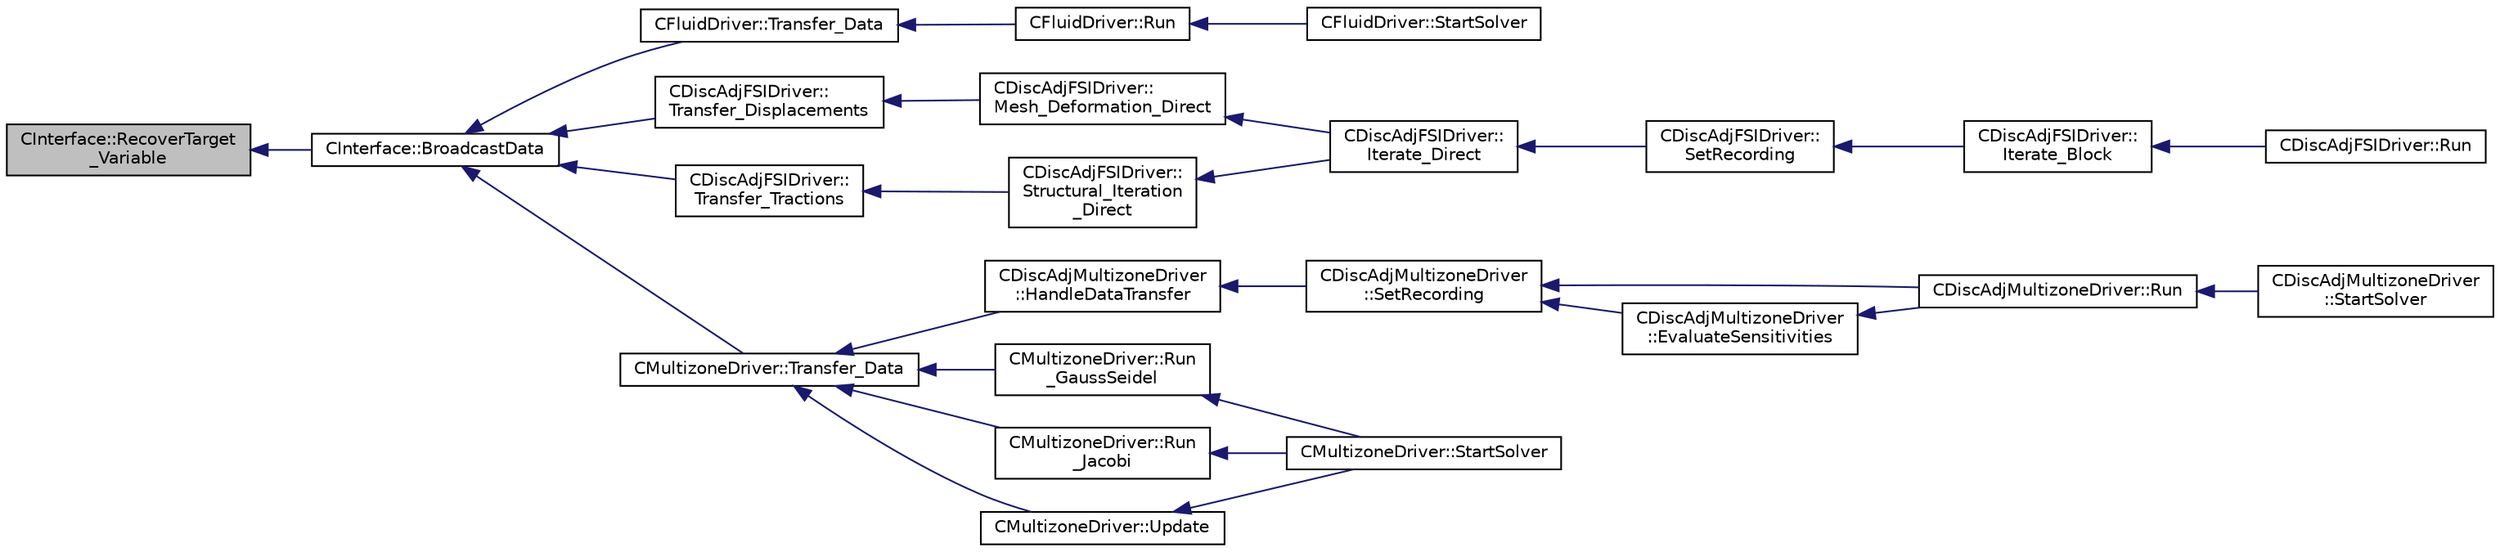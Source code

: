 digraph "CInterface::RecoverTarget_Variable"
{
  edge [fontname="Helvetica",fontsize="10",labelfontname="Helvetica",labelfontsize="10"];
  node [fontname="Helvetica",fontsize="10",shape=record];
  rankdir="LR";
  Node164 [label="CInterface::RecoverTarget\l_Variable",height=0.2,width=0.4,color="black", fillcolor="grey75", style="filled", fontcolor="black"];
  Node164 -> Node165 [dir="back",color="midnightblue",fontsize="10",style="solid",fontname="Helvetica"];
  Node165 [label="CInterface::BroadcastData",height=0.2,width=0.4,color="black", fillcolor="white", style="filled",URL="$class_c_interface.html#a2e2f60d93a4041c60235926b55d0ba5c",tooltip="Interpolate data and broadcast it into all processors, for nonmatching meshes. "];
  Node165 -> Node166 [dir="back",color="midnightblue",fontsize="10",style="solid",fontname="Helvetica"];
  Node166 [label="CFluidDriver::Transfer_Data",height=0.2,width=0.4,color="black", fillcolor="white", style="filled",URL="$class_c_fluid_driver.html#aac13682ac93cce7064382c8974417632",tooltip="Transfer data among different zones (multiple zone). "];
  Node166 -> Node167 [dir="back",color="midnightblue",fontsize="10",style="solid",fontname="Helvetica"];
  Node167 [label="CFluidDriver::Run",height=0.2,width=0.4,color="black", fillcolor="white", style="filled",URL="$class_c_fluid_driver.html#aee130f3e2d8eca081ea7b2452761a61c",tooltip="Run a single iteration of the physics within multiple zones. "];
  Node167 -> Node168 [dir="back",color="midnightblue",fontsize="10",style="solid",fontname="Helvetica"];
  Node168 [label="CFluidDriver::StartSolver",height=0.2,width=0.4,color="black", fillcolor="white", style="filled",URL="$class_c_fluid_driver.html#a1c122d5a4b5f562f69a84aef2b8bd6d5",tooltip="Launch the computation for all zones and all physics. "];
  Node165 -> Node169 [dir="back",color="midnightblue",fontsize="10",style="solid",fontname="Helvetica"];
  Node169 [label="CDiscAdjFSIDriver::\lTransfer_Displacements",height=0.2,width=0.4,color="black", fillcolor="white", style="filled",URL="$class_c_disc_adj_f_s_i_driver.html#a3ef2270c24b5b7d9c774c736a757411f",tooltip="Transfer the displacements computed on the structural solver into the fluid solver. "];
  Node169 -> Node170 [dir="back",color="midnightblue",fontsize="10",style="solid",fontname="Helvetica"];
  Node170 [label="CDiscAdjFSIDriver::\lMesh_Deformation_Direct",height=0.2,width=0.4,color="black", fillcolor="white", style="filled",URL="$class_c_disc_adj_f_s_i_driver.html#ad683500d6b3773af342165b1b18f5c59",tooltip="Run a direct mesh deformation. "];
  Node170 -> Node171 [dir="back",color="midnightblue",fontsize="10",style="solid",fontname="Helvetica"];
  Node171 [label="CDiscAdjFSIDriver::\lIterate_Direct",height=0.2,width=0.4,color="black", fillcolor="white", style="filled",URL="$class_c_disc_adj_f_s_i_driver.html#acd9e7f14d860522e48ba2b6db34efd49",tooltip="Iterate the direct solver for recording. "];
  Node171 -> Node172 [dir="back",color="midnightblue",fontsize="10",style="solid",fontname="Helvetica"];
  Node172 [label="CDiscAdjFSIDriver::\lSetRecording",height=0.2,width=0.4,color="black", fillcolor="white", style="filled",URL="$class_c_disc_adj_f_s_i_driver.html#ab07394a77802e469a321ccd1b10cb988",tooltip="Set the recording for a Discrete Adjoint iteration for the FSI problem. "];
  Node172 -> Node173 [dir="back",color="midnightblue",fontsize="10",style="solid",fontname="Helvetica"];
  Node173 [label="CDiscAdjFSIDriver::\lIterate_Block",height=0.2,width=0.4,color="black", fillcolor="white", style="filled",URL="$class_c_disc_adj_f_s_i_driver.html#a84949f139fa795b7d34d6ff77e82eb5c",tooltip="Iterate a certain block for adjoint FSI - may be the whole set of variables or independent and subite..."];
  Node173 -> Node174 [dir="back",color="midnightblue",fontsize="10",style="solid",fontname="Helvetica"];
  Node174 [label="CDiscAdjFSIDriver::Run",height=0.2,width=0.4,color="black", fillcolor="white", style="filled",URL="$class_c_disc_adj_f_s_i_driver.html#a2e965d6e9c4dcfc296077cae225cab21",tooltip="Run a Discrete Adjoint iteration for the FSI problem. "];
  Node165 -> Node175 [dir="back",color="midnightblue",fontsize="10",style="solid",fontname="Helvetica"];
  Node175 [label="CDiscAdjFSIDriver::\lTransfer_Tractions",height=0.2,width=0.4,color="black", fillcolor="white", style="filled",URL="$class_c_disc_adj_f_s_i_driver.html#a8a5adeec0fded237d6d0d4dba1a0be20",tooltip="Transfer the tractions computed on the fluid solver into the structural solver. "];
  Node175 -> Node176 [dir="back",color="midnightblue",fontsize="10",style="solid",fontname="Helvetica"];
  Node176 [label="CDiscAdjFSIDriver::\lStructural_Iteration\l_Direct",height=0.2,width=0.4,color="black", fillcolor="white", style="filled",URL="$class_c_disc_adj_f_s_i_driver.html#aef8192d6dd5451f1e496e9847c2c5c65",tooltip="Run a direct structural iteration. "];
  Node176 -> Node171 [dir="back",color="midnightblue",fontsize="10",style="solid",fontname="Helvetica"];
  Node165 -> Node177 [dir="back",color="midnightblue",fontsize="10",style="solid",fontname="Helvetica"];
  Node177 [label="CMultizoneDriver::Transfer_Data",height=0.2,width=0.4,color="black", fillcolor="white", style="filled",URL="$class_c_multizone_driver.html#aa4bdb7a03c7138edb5e7cf17551b9d03",tooltip="Routine to provide all the desired physical transfers between the different zones during one iteratio..."];
  Node177 -> Node178 [dir="back",color="midnightblue",fontsize="10",style="solid",fontname="Helvetica"];
  Node178 [label="CDiscAdjMultizoneDriver\l::HandleDataTransfer",height=0.2,width=0.4,color="black", fillcolor="white", style="filled",URL="$class_c_disc_adj_multizone_driver.html#ab33de05a7a1f77dcf60014a4a35dd4f1",tooltip="Transfer data between zones and update grids when required. "];
  Node178 -> Node179 [dir="back",color="midnightblue",fontsize="10",style="solid",fontname="Helvetica"];
  Node179 [label="CDiscAdjMultizoneDriver\l::SetRecording",height=0.2,width=0.4,color="black", fillcolor="white", style="filled",URL="$class_c_disc_adj_multizone_driver.html#a441f8669a04147aacab7df463e1dd021",tooltip="Record one iteration of the primal problem within each zone. "];
  Node179 -> Node180 [dir="back",color="midnightblue",fontsize="10",style="solid",fontname="Helvetica"];
  Node180 [label="CDiscAdjMultizoneDriver::Run",height=0.2,width=0.4,color="black", fillcolor="white", style="filled",URL="$class_c_disc_adj_multizone_driver.html#af996aecdb6d20aa4fc81c9b67295abf5",tooltip="[Overload] Run an discrete adjoint update of all solvers within multiple zones. "];
  Node180 -> Node181 [dir="back",color="midnightblue",fontsize="10",style="solid",fontname="Helvetica"];
  Node181 [label="CDiscAdjMultizoneDriver\l::StartSolver",height=0.2,width=0.4,color="black", fillcolor="white", style="filled",URL="$class_c_disc_adj_multizone_driver.html#a75de0a1a482ceeed4301a384f1515092",tooltip="[Overload] Launch the computation for discrete adjoint multizone problems. "];
  Node179 -> Node182 [dir="back",color="midnightblue",fontsize="10",style="solid",fontname="Helvetica"];
  Node182 [label="CDiscAdjMultizoneDriver\l::EvaluateSensitivities",height=0.2,width=0.4,color="black", fillcolor="white", style="filled",URL="$class_c_disc_adj_multizone_driver.html#ac2789097629674cfb7d4de64954024df",tooltip="Evaluate sensitivites for the current adjoint solution and output files. "];
  Node182 -> Node180 [dir="back",color="midnightblue",fontsize="10",style="solid",fontname="Helvetica"];
  Node177 -> Node183 [dir="back",color="midnightblue",fontsize="10",style="solid",fontname="Helvetica"];
  Node183 [label="CMultizoneDriver::Run\l_GaussSeidel",height=0.2,width=0.4,color="black", fillcolor="white", style="filled",URL="$class_c_multizone_driver.html#a8036223cdbe0c0d4552f17f6bad9189b",tooltip="Run a Block Gauss-Seidel iteration in all physical zones. "];
  Node183 -> Node184 [dir="back",color="midnightblue",fontsize="10",style="solid",fontname="Helvetica"];
  Node184 [label="CMultizoneDriver::StartSolver",height=0.2,width=0.4,color="black", fillcolor="white", style="filled",URL="$class_c_multizone_driver.html#a03cfc000c383ef0d86d34e1c6aef5ff3",tooltip="[Overload] Launch the computation for multizone problems. "];
  Node177 -> Node185 [dir="back",color="midnightblue",fontsize="10",style="solid",fontname="Helvetica"];
  Node185 [label="CMultizoneDriver::Run\l_Jacobi",height=0.2,width=0.4,color="black", fillcolor="white", style="filled",URL="$class_c_multizone_driver.html#a1bf2824daac5a10e8fb7387676eee338",tooltip="Run a Block-Jacobi iteration in all physical zones. "];
  Node185 -> Node184 [dir="back",color="midnightblue",fontsize="10",style="solid",fontname="Helvetica"];
  Node177 -> Node186 [dir="back",color="midnightblue",fontsize="10",style="solid",fontname="Helvetica"];
  Node186 [label="CMultizoneDriver::Update",height=0.2,width=0.4,color="black", fillcolor="white", style="filled",URL="$class_c_multizone_driver.html#ac5d960382730c14b035965906cf02cb6",tooltip="Update the dual-time solution within multiple zones. "];
  Node186 -> Node184 [dir="back",color="midnightblue",fontsize="10",style="solid",fontname="Helvetica"];
}
